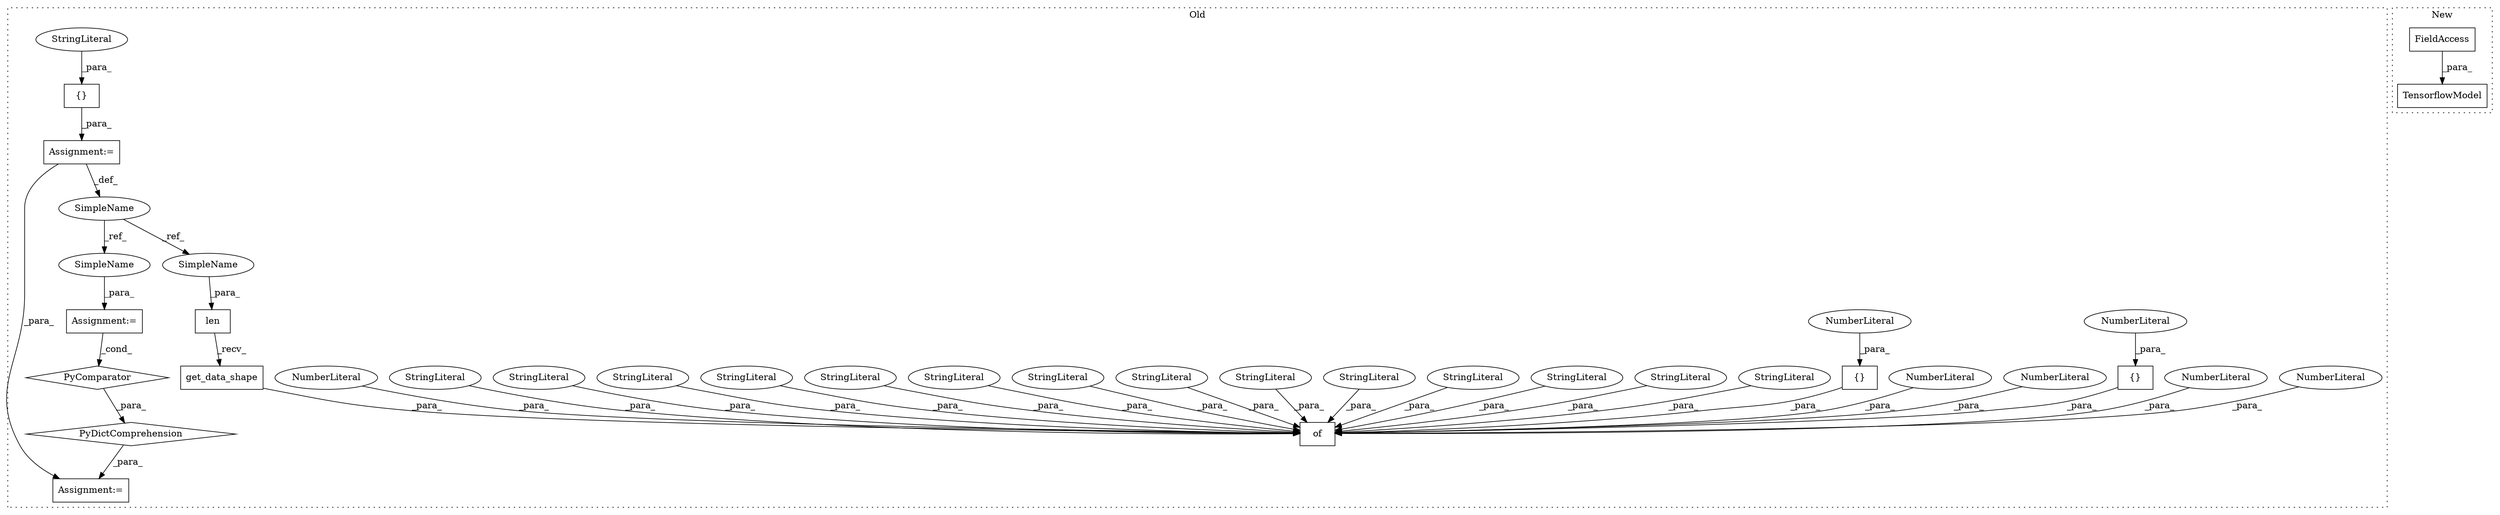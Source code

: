 digraph G {
subgraph cluster0 {
1 [label="of" a="32" s="19916,20269" l="3,1" shape="box"];
3 [label="NumberLiteral" a="34" s="19993" l="5" shape="ellipse"];
4 [label="NumberLiteral" a="34" s="20027" l="2" shape="ellipse"];
5 [label="{}" a="4" s="20178,20182" l="1,1" shape="box"];
6 [label="NumberLiteral" a="34" s="20179" l="3" shape="ellipse"];
7 [label="NumberLiteral" a="34" s="20057" l="1" shape="ellipse"];
8 [label="{}" a="4" s="19942,19947" l="1,1" shape="box"];
9 [label="NumberLiteral" a="34" s="20010" l="3" shape="ellipse"];
10 [label="NumberLiteral" a="34" s="19943" l="4" shape="ellipse"];
11 [label="StringLiteral" a="45" s="20059" l="13" shape="ellipse"];
12 [label="StringLiteral" a="45" s="20213" l="11" shape="ellipse"];
13 [label="StringLiteral" a="45" s="20232" l="12" shape="ellipse"];
14 [label="StringLiteral" a="45" s="20225" l="6" shape="ellipse"];
15 [label="StringLiteral" a="45" s="19999" l="10" shape="ellipse"];
16 [label="StringLiteral" a="45" s="20083" l="14" shape="ellipse"];
17 [label="StringLiteral" a="45" s="19919" l="13" shape="ellipse"];
18 [label="StringLiteral" a="45" s="20109" l="21" shape="ellipse"];
19 [label="StringLiteral" a="45" s="20148" l="18" shape="ellipse"];
20 [label="StringLiteral" a="45" s="20184" l="10" shape="ellipse"];
21 [label="StringLiteral" a="45" s="19949" l="10" shape="ellipse"];
22 [label="StringLiteral" a="45" s="20030" l="26" shape="ellipse"];
23 [label="StringLiteral" a="45" s="20014" l="12" shape="ellipse"];
24 [label="StringLiteral" a="45" s="19977" l="15" shape="ellipse"];
25 [label="get_data_shape" a="32" s="20253" l="16" shape="box"];
26 [label="Assignment:=" a="7" s="19009" l="1" shape="box"];
27 [label="PyDictComprehension" a="110" s="19059" l="119" shape="diamond"];
28 [label="PyComparator" a="113" s="19146" l="24" shape="diamond"];
29 [label="Assignment:=" a="7" s="19146" l="24" shape="box"];
30 [label="Assignment:=" a="7" s="19047" l="12" shape="box"];
31 [label="{}" a="4" s="19022,19030" l="1,1" shape="box"];
32 [label="NumberLiteral" a="34" s="20195" l="3" shape="ellipse"];
33 [label="StringLiteral" a="45" s="19023" l="7" shape="ellipse"];
34 [label="len" a="32" s="19224,19233" l="4,1" shape="box"];
35 [label="SimpleName" a="42" s="19004" l="5" shape="ellipse"];
37 [label="SimpleName" a="42" s="19228" l="5" shape="ellipse"];
38 [label="SimpleName" a="42" s="19156" l="5" shape="ellipse"];
label = "Old";
style="dotted";
}
subgraph cluster1 {
2 [label="TensorflowModel" a="32" s="15892,15939" l="16,1" shape="box"];
36 [label="FieldAccess" a="22" s="15925" l="14" shape="box"];
label = "New";
style="dotted";
}
3 -> 1 [label="_para_"];
4 -> 1 [label="_para_"];
5 -> 1 [label="_para_"];
6 -> 5 [label="_para_"];
7 -> 1 [label="_para_"];
8 -> 1 [label="_para_"];
9 -> 1 [label="_para_"];
10 -> 8 [label="_para_"];
11 -> 1 [label="_para_"];
12 -> 1 [label="_para_"];
13 -> 1 [label="_para_"];
14 -> 1 [label="_para_"];
15 -> 1 [label="_para_"];
16 -> 1 [label="_para_"];
17 -> 1 [label="_para_"];
18 -> 1 [label="_para_"];
19 -> 1 [label="_para_"];
20 -> 1 [label="_para_"];
21 -> 1 [label="_para_"];
22 -> 1 [label="_para_"];
23 -> 1 [label="_para_"];
24 -> 1 [label="_para_"];
25 -> 1 [label="_para_"];
26 -> 35 [label="_def_"];
26 -> 30 [label="_para_"];
27 -> 30 [label="_para_"];
28 -> 27 [label="_para_"];
29 -> 28 [label="_cond_"];
31 -> 26 [label="_para_"];
32 -> 1 [label="_para_"];
33 -> 31 [label="_para_"];
34 -> 25 [label="_recv_"];
35 -> 38 [label="_ref_"];
35 -> 37 [label="_ref_"];
36 -> 2 [label="_para_"];
37 -> 34 [label="_para_"];
38 -> 29 [label="_para_"];
}